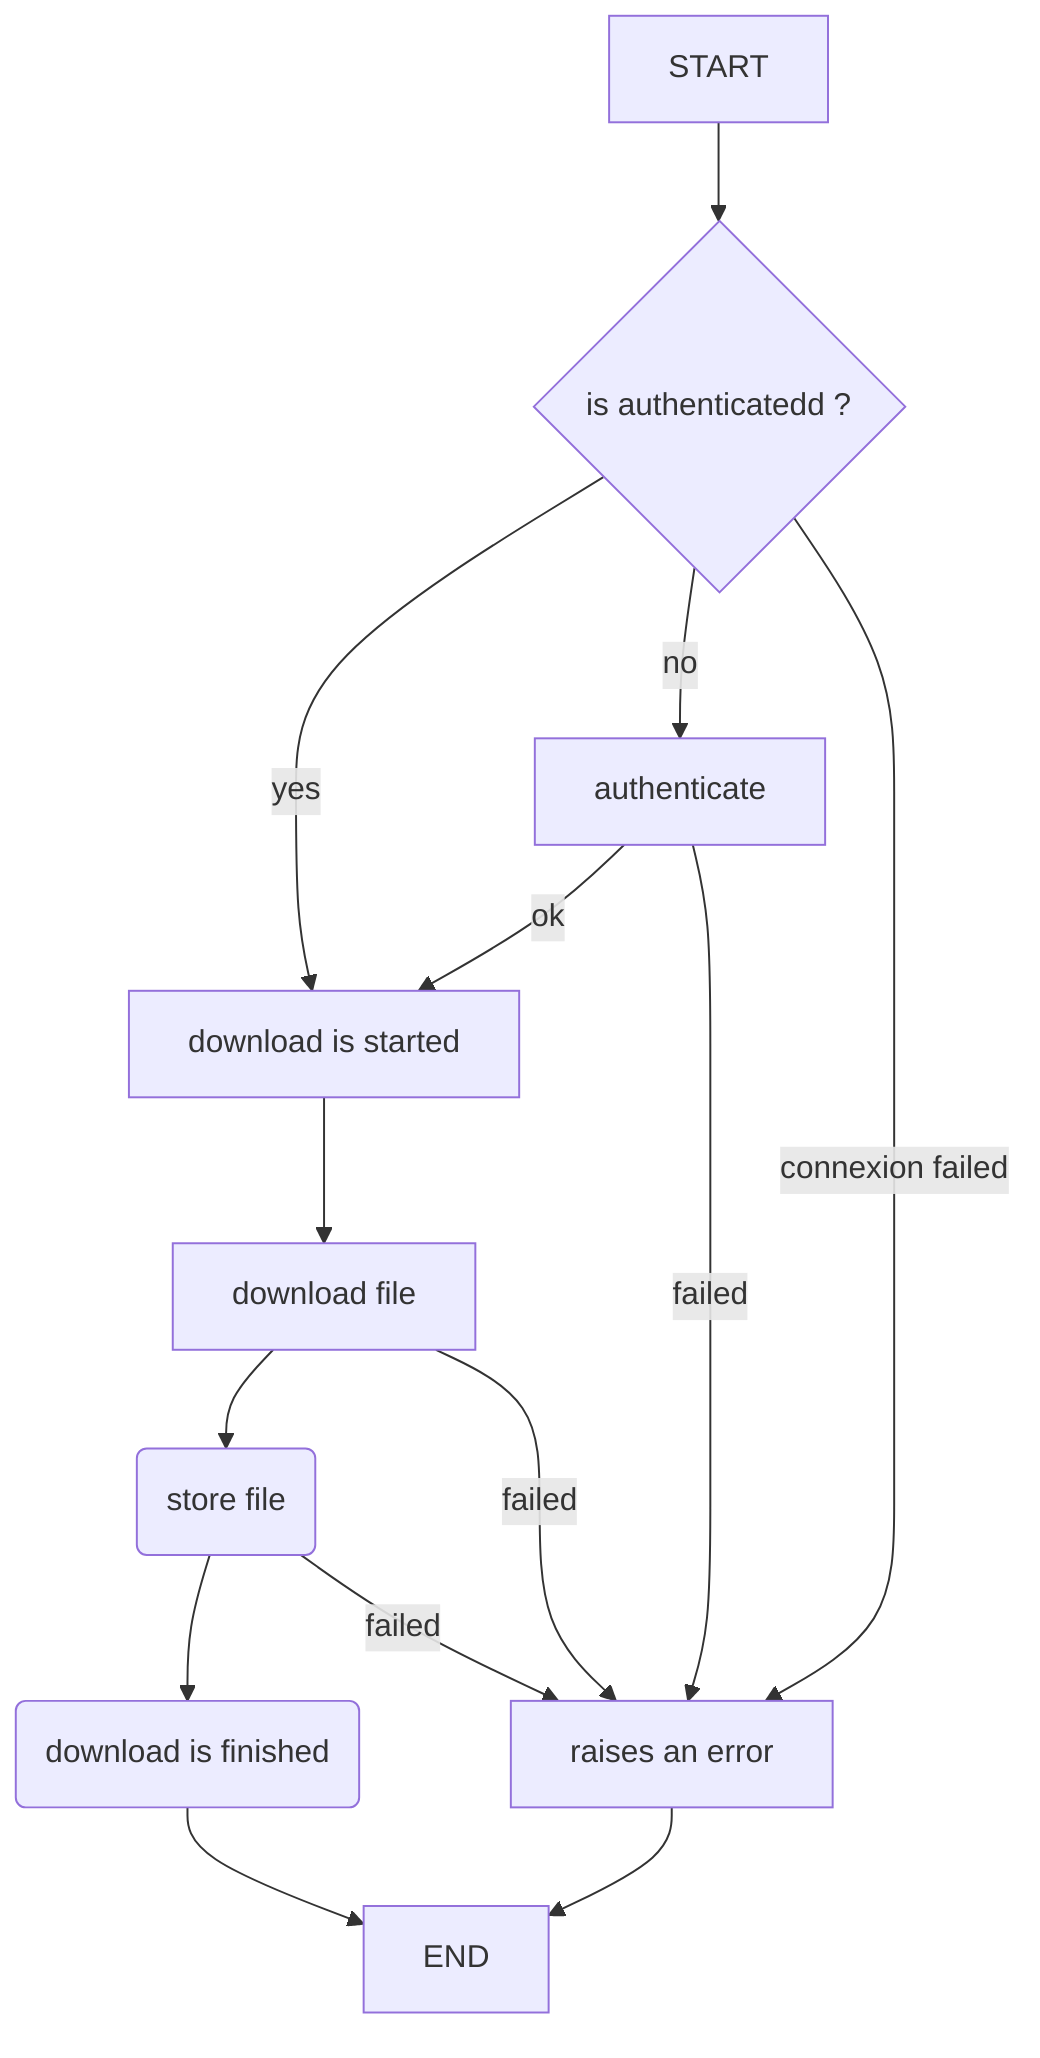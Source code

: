 flowchart

    START

    check-conn{is authenticatedd ?}
    authent[authenticate]
    status-start[download is started]
    download[download file]
    store(store file)
    status-END(download is finished)
    ERROR[raises an error]

    START --> check-conn
    check-conn -->|yes| status-start
    check-conn -->|no| authent -->|ok| status-start

    status-start --> download --> store --> status-END --> END

    check-conn -->|connexion failed| ERROR
    authent -->|failed| ERROR
    download -->|failed| ERROR
    store -->|failed| ERROR
    ERROR --> END
